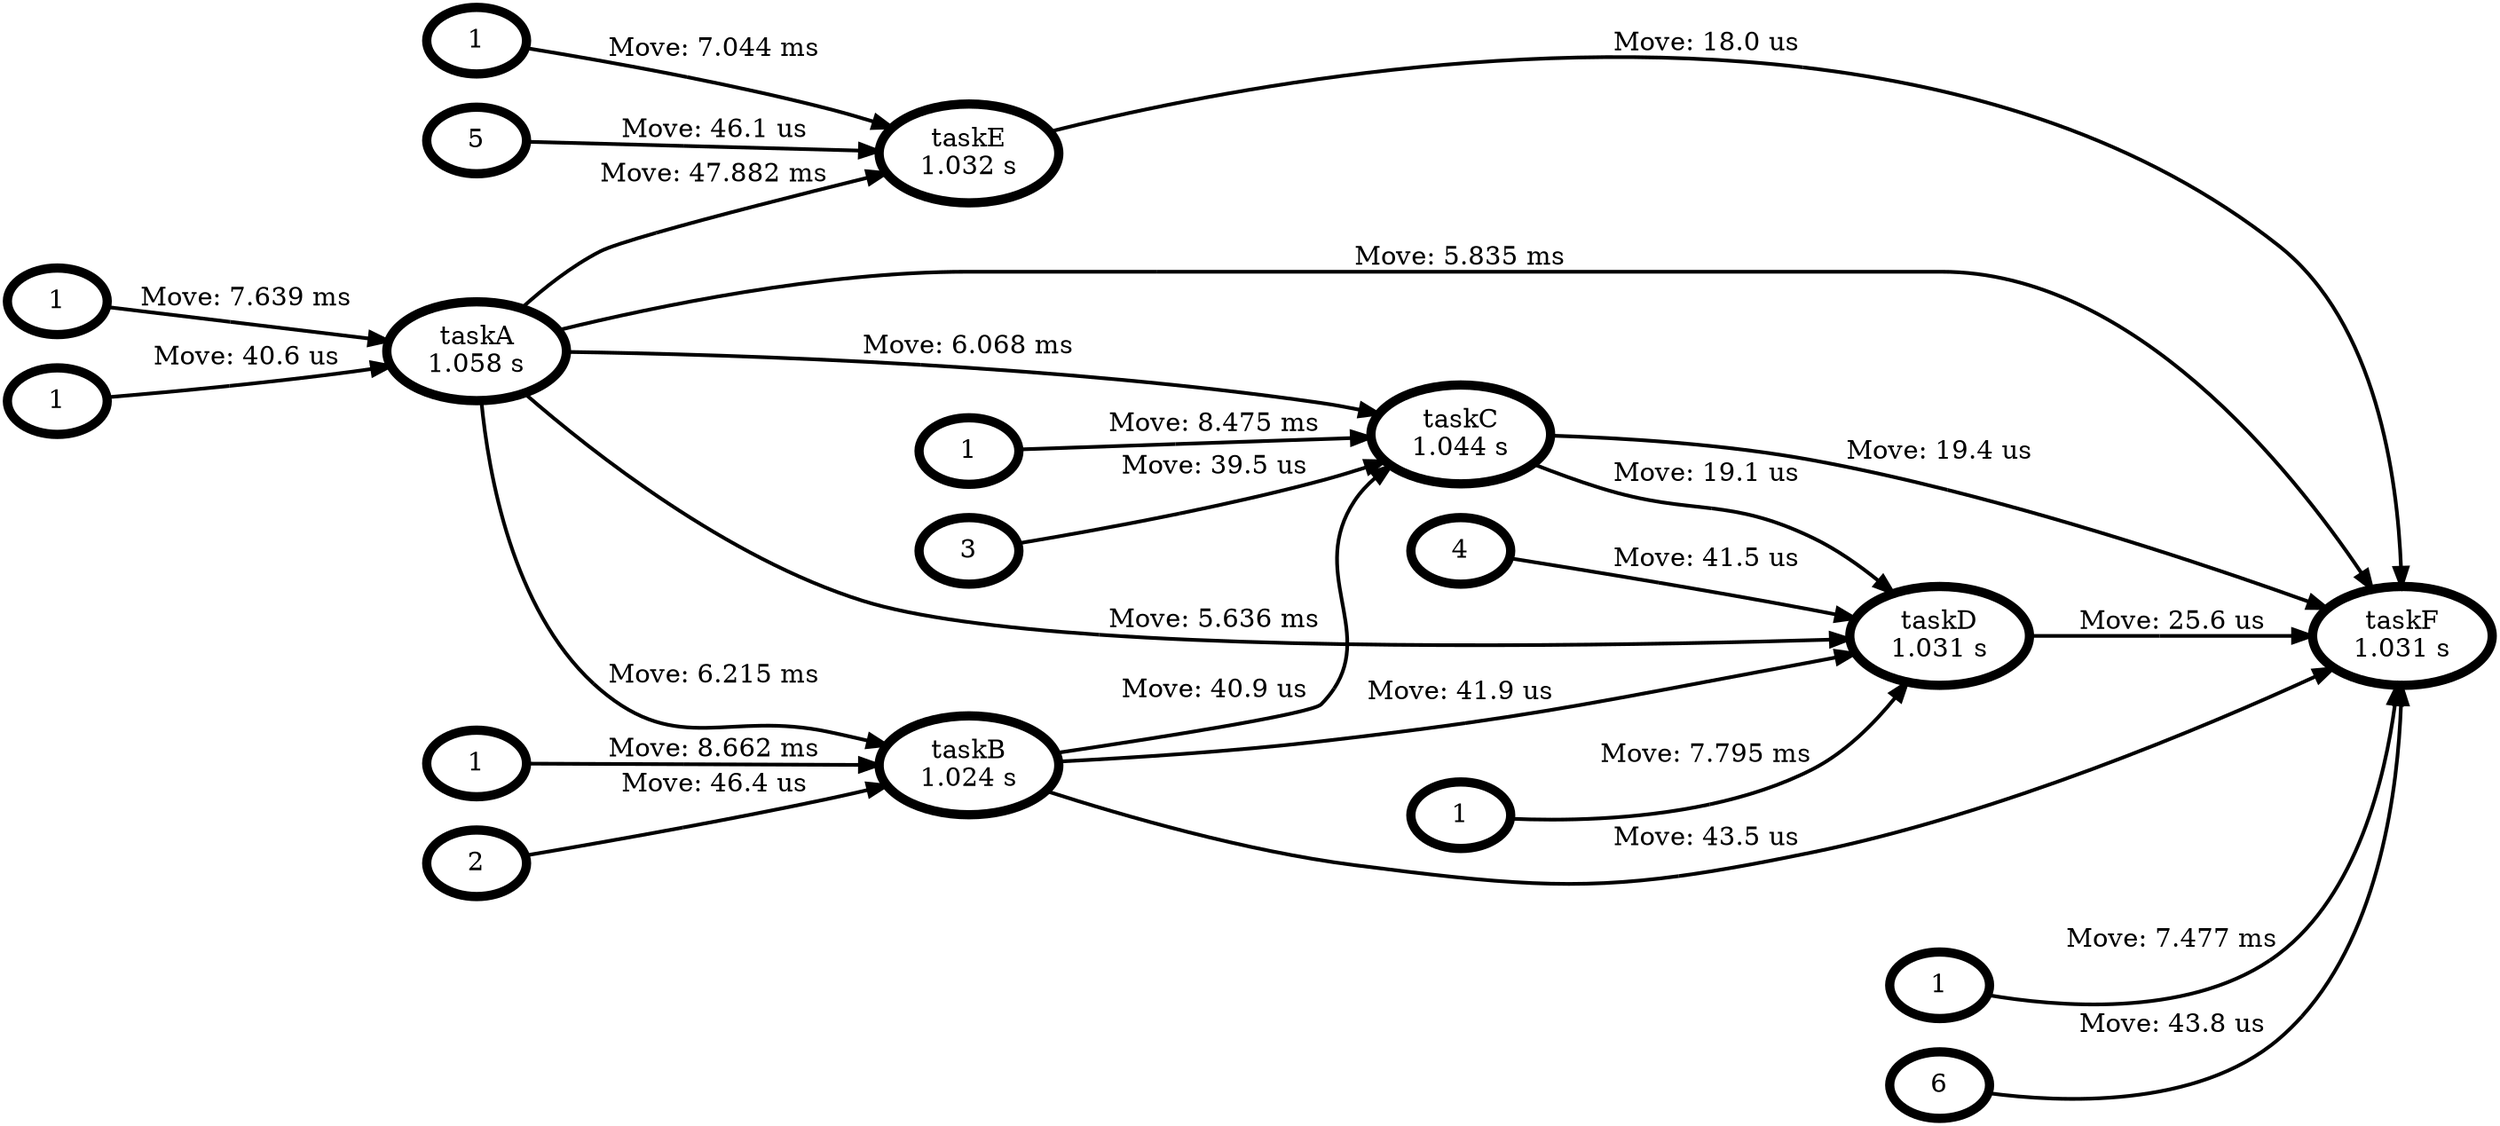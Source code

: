 strict digraph {
graph [layout=dot,rankdir=LR];
n_5 [label="taskA
1.058 s",color="#000000",shape="ellipse",penwidth=5];
n_9 [label="taskE
1.032 s",color="#000000",shape="ellipse",penwidth=5];
n_6 [label="taskB
1.024 s",color="#000000",shape="ellipse",penwidth=5];
n_7 [label="taskC
1.044 s",color="#000000",shape="ellipse",penwidth=5];
n_8 [label="taskD
1.031 s",color="#000000",shape="ellipse",penwidth=5];
n_10 [label="taskF
1.031 s",color="#000000",shape="ellipse",penwidth=5];
n_arg_1_to_5 [label="1",color="black",shape="ellipse",penwidth=5];
n_arg_1_to_5 -> n_5 [label="Move: 7.639 ms",color="black;0.5:#000000",penwidth=2];
n_arg_2_to_5 [label="1",color="black",shape="ellipse",penwidth=5];
n_arg_2_to_5 -> n_5 [label="Move: 40.6 us",color="black;0.5:#000000",penwidth=2];
n_arg_1_to_9 [label="1",color="black",shape="ellipse",penwidth=5];
n_arg_1_to_9 -> n_9 [label="Move: 7.044 ms",color="black;0.5:#000000",penwidth=2];
n_arg_2_to_9 [label="5",color="black",shape="ellipse",penwidth=5];
n_arg_2_to_9 -> n_9 [label="Move: 46.1 us",color="black;0.5:#000000",penwidth=2];
n_arg_1_to_6 [label="1",color="black",shape="ellipse",penwidth=5];
n_arg_1_to_6 -> n_6 [label="Move: 8.662 ms",color="black;0.5:#000000",penwidth=2];
n_arg_2_to_6 [label="2",color="black",shape="ellipse",penwidth=5];
n_arg_2_to_6 -> n_6 [label="Move: 46.4 us",color="black;0.5:#000000",penwidth=2];
n_arg_1_to_7 [label="1",color="black",shape="ellipse",penwidth=5];
n_arg_1_to_7 -> n_7 [label="Move: 8.475 ms",color="black;0.5:#000000",penwidth=2];
n_arg_2_to_7 [label="3",color="black",shape="ellipse",penwidth=5];
n_arg_2_to_7 -> n_7 [label="Move: 39.5 us",color="black;0.5:#000000",penwidth=2];
n_arg_1_to_8 [label="1",color="black",shape="ellipse",penwidth=5];
n_arg_1_to_8 -> n_8 [label="Move: 7.795 ms",color="black;0.5:#000000",penwidth=2];
n_arg_2_to_8 [label="4",color="black",shape="ellipse",penwidth=5];
n_arg_2_to_8 -> n_8 [label="Move: 41.5 us",color="black;0.5:#000000",penwidth=2];
n_arg_1_to_10 [label="1",color="black",shape="ellipse",penwidth=5];
n_arg_1_to_10 -> n_10 [label="Move: 7.477 ms",color="black;0.5:#000000",penwidth=2];
n_arg_2_to_10 [label="6",color="black",shape="ellipse",penwidth=5];
n_arg_2_to_10 -> n_10 [label="Move: 43.8 us",color="black;0.5:#000000",penwidth=2];
n_5 -> n_9 [label="Move: 47.882 ms",color="#000000;0.5:#000000",penwidth=2];
n_5 -> n_6 [label="Move: 6.215 ms",color="#000000;0.5:#000000",penwidth=2];
n_5 -> n_7 [label="Move: 6.068 ms",color="#000000;0.5:#000000",penwidth=2];
n_6 -> n_7 [label="Move: 40.9 us",color="#000000;0.5:#000000",penwidth=2];
n_5 -> n_8 [label="Move: 5.636 ms",color="#000000;0.5:#000000",penwidth=2];
n_6 -> n_8 [label="Move: 41.9 us",color="#000000;0.5:#000000",penwidth=2];
n_7 -> n_8 [label="Move: 19.1 us",color="#000000;0.5:#000000",penwidth=2];
n_5 -> n_10 [label="Move: 5.835 ms",color="#000000;0.5:#000000",penwidth=2];
n_6 -> n_10 [label="Move: 43.5 us",color="#000000;0.5:#000000",penwidth=2];
n_7 -> n_10 [label="Move: 19.4 us",color="#000000;0.5:#000000",penwidth=2];
n_8 -> n_10 [label="Move: 25.6 us",color="#000000;0.5:#000000",penwidth=2];
n_9 -> n_10 [label="Move: 18.0 us",color="#000000;0.5:#000000",penwidth=2];
}
